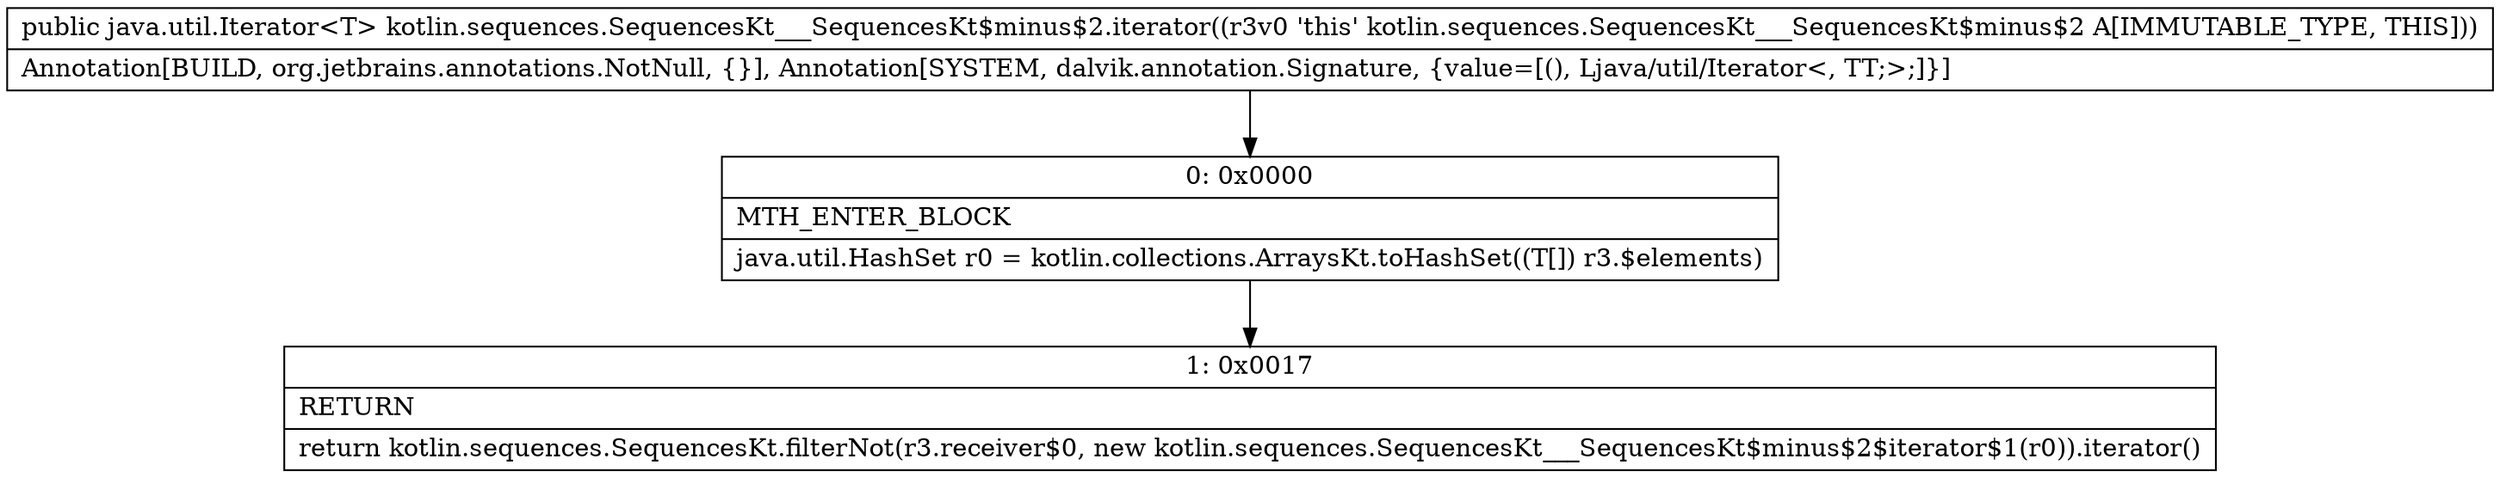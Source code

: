 digraph "CFG forkotlin.sequences.SequencesKt___SequencesKt$minus$2.iterator()Ljava\/util\/Iterator;" {
Node_0 [shape=record,label="{0\:\ 0x0000|MTH_ENTER_BLOCK\l|java.util.HashSet r0 = kotlin.collections.ArraysKt.toHashSet((T[]) r3.$elements)\l}"];
Node_1 [shape=record,label="{1\:\ 0x0017|RETURN\l|return kotlin.sequences.SequencesKt.filterNot(r3.receiver$0, new kotlin.sequences.SequencesKt___SequencesKt$minus$2$iterator$1(r0)).iterator()\l}"];
MethodNode[shape=record,label="{public java.util.Iterator\<T\> kotlin.sequences.SequencesKt___SequencesKt$minus$2.iterator((r3v0 'this' kotlin.sequences.SequencesKt___SequencesKt$minus$2 A[IMMUTABLE_TYPE, THIS]))  | Annotation[BUILD, org.jetbrains.annotations.NotNull, \{\}], Annotation[SYSTEM, dalvik.annotation.Signature, \{value=[(), Ljava\/util\/Iterator\<, TT;\>;]\}]\l}"];
MethodNode -> Node_0;
Node_0 -> Node_1;
}

